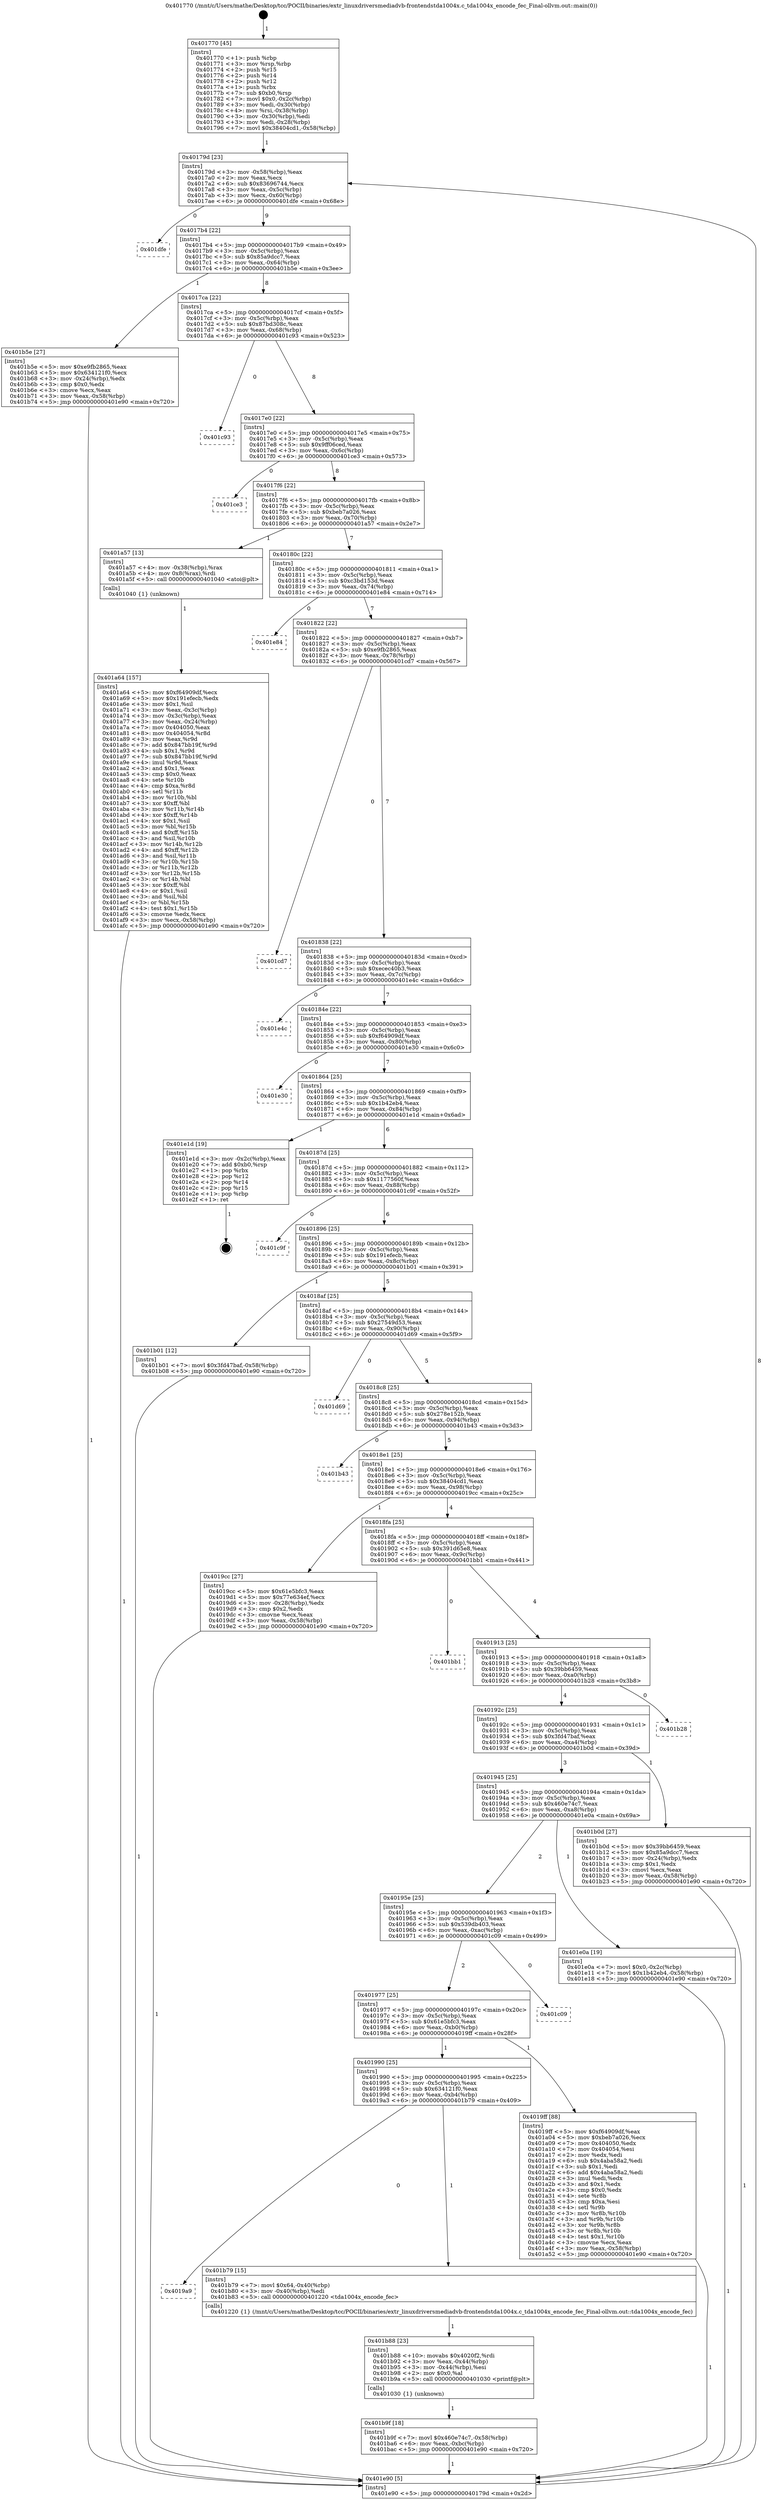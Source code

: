 digraph "0x401770" {
  label = "0x401770 (/mnt/c/Users/mathe/Desktop/tcc/POCII/binaries/extr_linuxdriversmediadvb-frontendstda1004x.c_tda1004x_encode_fec_Final-ollvm.out::main(0))"
  labelloc = "t"
  node[shape=record]

  Entry [label="",width=0.3,height=0.3,shape=circle,fillcolor=black,style=filled]
  "0x40179d" [label="{
     0x40179d [23]\l
     | [instrs]\l
     &nbsp;&nbsp;0x40179d \<+3\>: mov -0x58(%rbp),%eax\l
     &nbsp;&nbsp;0x4017a0 \<+2\>: mov %eax,%ecx\l
     &nbsp;&nbsp;0x4017a2 \<+6\>: sub $0x83696744,%ecx\l
     &nbsp;&nbsp;0x4017a8 \<+3\>: mov %eax,-0x5c(%rbp)\l
     &nbsp;&nbsp;0x4017ab \<+3\>: mov %ecx,-0x60(%rbp)\l
     &nbsp;&nbsp;0x4017ae \<+6\>: je 0000000000401dfe \<main+0x68e\>\l
  }"]
  "0x401dfe" [label="{
     0x401dfe\l
  }", style=dashed]
  "0x4017b4" [label="{
     0x4017b4 [22]\l
     | [instrs]\l
     &nbsp;&nbsp;0x4017b4 \<+5\>: jmp 00000000004017b9 \<main+0x49\>\l
     &nbsp;&nbsp;0x4017b9 \<+3\>: mov -0x5c(%rbp),%eax\l
     &nbsp;&nbsp;0x4017bc \<+5\>: sub $0x85a9dcc7,%eax\l
     &nbsp;&nbsp;0x4017c1 \<+3\>: mov %eax,-0x64(%rbp)\l
     &nbsp;&nbsp;0x4017c4 \<+6\>: je 0000000000401b5e \<main+0x3ee\>\l
  }"]
  Exit [label="",width=0.3,height=0.3,shape=circle,fillcolor=black,style=filled,peripheries=2]
  "0x401b5e" [label="{
     0x401b5e [27]\l
     | [instrs]\l
     &nbsp;&nbsp;0x401b5e \<+5\>: mov $0xe9fb2865,%eax\l
     &nbsp;&nbsp;0x401b63 \<+5\>: mov $0x634121f0,%ecx\l
     &nbsp;&nbsp;0x401b68 \<+3\>: mov -0x24(%rbp),%edx\l
     &nbsp;&nbsp;0x401b6b \<+3\>: cmp $0x0,%edx\l
     &nbsp;&nbsp;0x401b6e \<+3\>: cmove %ecx,%eax\l
     &nbsp;&nbsp;0x401b71 \<+3\>: mov %eax,-0x58(%rbp)\l
     &nbsp;&nbsp;0x401b74 \<+5\>: jmp 0000000000401e90 \<main+0x720\>\l
  }"]
  "0x4017ca" [label="{
     0x4017ca [22]\l
     | [instrs]\l
     &nbsp;&nbsp;0x4017ca \<+5\>: jmp 00000000004017cf \<main+0x5f\>\l
     &nbsp;&nbsp;0x4017cf \<+3\>: mov -0x5c(%rbp),%eax\l
     &nbsp;&nbsp;0x4017d2 \<+5\>: sub $0x87bd308c,%eax\l
     &nbsp;&nbsp;0x4017d7 \<+3\>: mov %eax,-0x68(%rbp)\l
     &nbsp;&nbsp;0x4017da \<+6\>: je 0000000000401c93 \<main+0x523\>\l
  }"]
  "0x401b9f" [label="{
     0x401b9f [18]\l
     | [instrs]\l
     &nbsp;&nbsp;0x401b9f \<+7\>: movl $0x460e74c7,-0x58(%rbp)\l
     &nbsp;&nbsp;0x401ba6 \<+6\>: mov %eax,-0xbc(%rbp)\l
     &nbsp;&nbsp;0x401bac \<+5\>: jmp 0000000000401e90 \<main+0x720\>\l
  }"]
  "0x401c93" [label="{
     0x401c93\l
  }", style=dashed]
  "0x4017e0" [label="{
     0x4017e0 [22]\l
     | [instrs]\l
     &nbsp;&nbsp;0x4017e0 \<+5\>: jmp 00000000004017e5 \<main+0x75\>\l
     &nbsp;&nbsp;0x4017e5 \<+3\>: mov -0x5c(%rbp),%eax\l
     &nbsp;&nbsp;0x4017e8 \<+5\>: sub $0x9ff06ced,%eax\l
     &nbsp;&nbsp;0x4017ed \<+3\>: mov %eax,-0x6c(%rbp)\l
     &nbsp;&nbsp;0x4017f0 \<+6\>: je 0000000000401ce3 \<main+0x573\>\l
  }"]
  "0x401b88" [label="{
     0x401b88 [23]\l
     | [instrs]\l
     &nbsp;&nbsp;0x401b88 \<+10\>: movabs $0x4020f2,%rdi\l
     &nbsp;&nbsp;0x401b92 \<+3\>: mov %eax,-0x44(%rbp)\l
     &nbsp;&nbsp;0x401b95 \<+3\>: mov -0x44(%rbp),%esi\l
     &nbsp;&nbsp;0x401b98 \<+2\>: mov $0x0,%al\l
     &nbsp;&nbsp;0x401b9a \<+5\>: call 0000000000401030 \<printf@plt\>\l
     | [calls]\l
     &nbsp;&nbsp;0x401030 \{1\} (unknown)\l
  }"]
  "0x401ce3" [label="{
     0x401ce3\l
  }", style=dashed]
  "0x4017f6" [label="{
     0x4017f6 [22]\l
     | [instrs]\l
     &nbsp;&nbsp;0x4017f6 \<+5\>: jmp 00000000004017fb \<main+0x8b\>\l
     &nbsp;&nbsp;0x4017fb \<+3\>: mov -0x5c(%rbp),%eax\l
     &nbsp;&nbsp;0x4017fe \<+5\>: sub $0xbeb7a026,%eax\l
     &nbsp;&nbsp;0x401803 \<+3\>: mov %eax,-0x70(%rbp)\l
     &nbsp;&nbsp;0x401806 \<+6\>: je 0000000000401a57 \<main+0x2e7\>\l
  }"]
  "0x4019a9" [label="{
     0x4019a9\l
  }", style=dashed]
  "0x401a57" [label="{
     0x401a57 [13]\l
     | [instrs]\l
     &nbsp;&nbsp;0x401a57 \<+4\>: mov -0x38(%rbp),%rax\l
     &nbsp;&nbsp;0x401a5b \<+4\>: mov 0x8(%rax),%rdi\l
     &nbsp;&nbsp;0x401a5f \<+5\>: call 0000000000401040 \<atoi@plt\>\l
     | [calls]\l
     &nbsp;&nbsp;0x401040 \{1\} (unknown)\l
  }"]
  "0x40180c" [label="{
     0x40180c [22]\l
     | [instrs]\l
     &nbsp;&nbsp;0x40180c \<+5\>: jmp 0000000000401811 \<main+0xa1\>\l
     &nbsp;&nbsp;0x401811 \<+3\>: mov -0x5c(%rbp),%eax\l
     &nbsp;&nbsp;0x401814 \<+5\>: sub $0xc3bd153d,%eax\l
     &nbsp;&nbsp;0x401819 \<+3\>: mov %eax,-0x74(%rbp)\l
     &nbsp;&nbsp;0x40181c \<+6\>: je 0000000000401e84 \<main+0x714\>\l
  }"]
  "0x401b79" [label="{
     0x401b79 [15]\l
     | [instrs]\l
     &nbsp;&nbsp;0x401b79 \<+7\>: movl $0x64,-0x40(%rbp)\l
     &nbsp;&nbsp;0x401b80 \<+3\>: mov -0x40(%rbp),%edi\l
     &nbsp;&nbsp;0x401b83 \<+5\>: call 0000000000401220 \<tda1004x_encode_fec\>\l
     | [calls]\l
     &nbsp;&nbsp;0x401220 \{1\} (/mnt/c/Users/mathe/Desktop/tcc/POCII/binaries/extr_linuxdriversmediadvb-frontendstda1004x.c_tda1004x_encode_fec_Final-ollvm.out::tda1004x_encode_fec)\l
  }"]
  "0x401e84" [label="{
     0x401e84\l
  }", style=dashed]
  "0x401822" [label="{
     0x401822 [22]\l
     | [instrs]\l
     &nbsp;&nbsp;0x401822 \<+5\>: jmp 0000000000401827 \<main+0xb7\>\l
     &nbsp;&nbsp;0x401827 \<+3\>: mov -0x5c(%rbp),%eax\l
     &nbsp;&nbsp;0x40182a \<+5\>: sub $0xe9fb2865,%eax\l
     &nbsp;&nbsp;0x40182f \<+3\>: mov %eax,-0x78(%rbp)\l
     &nbsp;&nbsp;0x401832 \<+6\>: je 0000000000401cd7 \<main+0x567\>\l
  }"]
  "0x401a64" [label="{
     0x401a64 [157]\l
     | [instrs]\l
     &nbsp;&nbsp;0x401a64 \<+5\>: mov $0xf64909df,%ecx\l
     &nbsp;&nbsp;0x401a69 \<+5\>: mov $0x191efecb,%edx\l
     &nbsp;&nbsp;0x401a6e \<+3\>: mov $0x1,%sil\l
     &nbsp;&nbsp;0x401a71 \<+3\>: mov %eax,-0x3c(%rbp)\l
     &nbsp;&nbsp;0x401a74 \<+3\>: mov -0x3c(%rbp),%eax\l
     &nbsp;&nbsp;0x401a77 \<+3\>: mov %eax,-0x24(%rbp)\l
     &nbsp;&nbsp;0x401a7a \<+7\>: mov 0x404050,%eax\l
     &nbsp;&nbsp;0x401a81 \<+8\>: mov 0x404054,%r8d\l
     &nbsp;&nbsp;0x401a89 \<+3\>: mov %eax,%r9d\l
     &nbsp;&nbsp;0x401a8c \<+7\>: add $0x847bb19f,%r9d\l
     &nbsp;&nbsp;0x401a93 \<+4\>: sub $0x1,%r9d\l
     &nbsp;&nbsp;0x401a97 \<+7\>: sub $0x847bb19f,%r9d\l
     &nbsp;&nbsp;0x401a9e \<+4\>: imul %r9d,%eax\l
     &nbsp;&nbsp;0x401aa2 \<+3\>: and $0x1,%eax\l
     &nbsp;&nbsp;0x401aa5 \<+3\>: cmp $0x0,%eax\l
     &nbsp;&nbsp;0x401aa8 \<+4\>: sete %r10b\l
     &nbsp;&nbsp;0x401aac \<+4\>: cmp $0xa,%r8d\l
     &nbsp;&nbsp;0x401ab0 \<+4\>: setl %r11b\l
     &nbsp;&nbsp;0x401ab4 \<+3\>: mov %r10b,%bl\l
     &nbsp;&nbsp;0x401ab7 \<+3\>: xor $0xff,%bl\l
     &nbsp;&nbsp;0x401aba \<+3\>: mov %r11b,%r14b\l
     &nbsp;&nbsp;0x401abd \<+4\>: xor $0xff,%r14b\l
     &nbsp;&nbsp;0x401ac1 \<+4\>: xor $0x1,%sil\l
     &nbsp;&nbsp;0x401ac5 \<+3\>: mov %bl,%r15b\l
     &nbsp;&nbsp;0x401ac8 \<+4\>: and $0xff,%r15b\l
     &nbsp;&nbsp;0x401acc \<+3\>: and %sil,%r10b\l
     &nbsp;&nbsp;0x401acf \<+3\>: mov %r14b,%r12b\l
     &nbsp;&nbsp;0x401ad2 \<+4\>: and $0xff,%r12b\l
     &nbsp;&nbsp;0x401ad6 \<+3\>: and %sil,%r11b\l
     &nbsp;&nbsp;0x401ad9 \<+3\>: or %r10b,%r15b\l
     &nbsp;&nbsp;0x401adc \<+3\>: or %r11b,%r12b\l
     &nbsp;&nbsp;0x401adf \<+3\>: xor %r12b,%r15b\l
     &nbsp;&nbsp;0x401ae2 \<+3\>: or %r14b,%bl\l
     &nbsp;&nbsp;0x401ae5 \<+3\>: xor $0xff,%bl\l
     &nbsp;&nbsp;0x401ae8 \<+4\>: or $0x1,%sil\l
     &nbsp;&nbsp;0x401aec \<+3\>: and %sil,%bl\l
     &nbsp;&nbsp;0x401aef \<+3\>: or %bl,%r15b\l
     &nbsp;&nbsp;0x401af2 \<+4\>: test $0x1,%r15b\l
     &nbsp;&nbsp;0x401af6 \<+3\>: cmovne %edx,%ecx\l
     &nbsp;&nbsp;0x401af9 \<+3\>: mov %ecx,-0x58(%rbp)\l
     &nbsp;&nbsp;0x401afc \<+5\>: jmp 0000000000401e90 \<main+0x720\>\l
  }"]
  "0x401cd7" [label="{
     0x401cd7\l
  }", style=dashed]
  "0x401838" [label="{
     0x401838 [22]\l
     | [instrs]\l
     &nbsp;&nbsp;0x401838 \<+5\>: jmp 000000000040183d \<main+0xcd\>\l
     &nbsp;&nbsp;0x40183d \<+3\>: mov -0x5c(%rbp),%eax\l
     &nbsp;&nbsp;0x401840 \<+5\>: sub $0xecec40b3,%eax\l
     &nbsp;&nbsp;0x401845 \<+3\>: mov %eax,-0x7c(%rbp)\l
     &nbsp;&nbsp;0x401848 \<+6\>: je 0000000000401e4c \<main+0x6dc\>\l
  }"]
  "0x401990" [label="{
     0x401990 [25]\l
     | [instrs]\l
     &nbsp;&nbsp;0x401990 \<+5\>: jmp 0000000000401995 \<main+0x225\>\l
     &nbsp;&nbsp;0x401995 \<+3\>: mov -0x5c(%rbp),%eax\l
     &nbsp;&nbsp;0x401998 \<+5\>: sub $0x634121f0,%eax\l
     &nbsp;&nbsp;0x40199d \<+6\>: mov %eax,-0xb4(%rbp)\l
     &nbsp;&nbsp;0x4019a3 \<+6\>: je 0000000000401b79 \<main+0x409\>\l
  }"]
  "0x401e4c" [label="{
     0x401e4c\l
  }", style=dashed]
  "0x40184e" [label="{
     0x40184e [22]\l
     | [instrs]\l
     &nbsp;&nbsp;0x40184e \<+5\>: jmp 0000000000401853 \<main+0xe3\>\l
     &nbsp;&nbsp;0x401853 \<+3\>: mov -0x5c(%rbp),%eax\l
     &nbsp;&nbsp;0x401856 \<+5\>: sub $0xf64909df,%eax\l
     &nbsp;&nbsp;0x40185b \<+3\>: mov %eax,-0x80(%rbp)\l
     &nbsp;&nbsp;0x40185e \<+6\>: je 0000000000401e30 \<main+0x6c0\>\l
  }"]
  "0x4019ff" [label="{
     0x4019ff [88]\l
     | [instrs]\l
     &nbsp;&nbsp;0x4019ff \<+5\>: mov $0xf64909df,%eax\l
     &nbsp;&nbsp;0x401a04 \<+5\>: mov $0xbeb7a026,%ecx\l
     &nbsp;&nbsp;0x401a09 \<+7\>: mov 0x404050,%edx\l
     &nbsp;&nbsp;0x401a10 \<+7\>: mov 0x404054,%esi\l
     &nbsp;&nbsp;0x401a17 \<+2\>: mov %edx,%edi\l
     &nbsp;&nbsp;0x401a19 \<+6\>: sub $0x4aba58a2,%edi\l
     &nbsp;&nbsp;0x401a1f \<+3\>: sub $0x1,%edi\l
     &nbsp;&nbsp;0x401a22 \<+6\>: add $0x4aba58a2,%edi\l
     &nbsp;&nbsp;0x401a28 \<+3\>: imul %edi,%edx\l
     &nbsp;&nbsp;0x401a2b \<+3\>: and $0x1,%edx\l
     &nbsp;&nbsp;0x401a2e \<+3\>: cmp $0x0,%edx\l
     &nbsp;&nbsp;0x401a31 \<+4\>: sete %r8b\l
     &nbsp;&nbsp;0x401a35 \<+3\>: cmp $0xa,%esi\l
     &nbsp;&nbsp;0x401a38 \<+4\>: setl %r9b\l
     &nbsp;&nbsp;0x401a3c \<+3\>: mov %r8b,%r10b\l
     &nbsp;&nbsp;0x401a3f \<+3\>: and %r9b,%r10b\l
     &nbsp;&nbsp;0x401a42 \<+3\>: xor %r9b,%r8b\l
     &nbsp;&nbsp;0x401a45 \<+3\>: or %r8b,%r10b\l
     &nbsp;&nbsp;0x401a48 \<+4\>: test $0x1,%r10b\l
     &nbsp;&nbsp;0x401a4c \<+3\>: cmovne %ecx,%eax\l
     &nbsp;&nbsp;0x401a4f \<+3\>: mov %eax,-0x58(%rbp)\l
     &nbsp;&nbsp;0x401a52 \<+5\>: jmp 0000000000401e90 \<main+0x720\>\l
  }"]
  "0x401e30" [label="{
     0x401e30\l
  }", style=dashed]
  "0x401864" [label="{
     0x401864 [25]\l
     | [instrs]\l
     &nbsp;&nbsp;0x401864 \<+5\>: jmp 0000000000401869 \<main+0xf9\>\l
     &nbsp;&nbsp;0x401869 \<+3\>: mov -0x5c(%rbp),%eax\l
     &nbsp;&nbsp;0x40186c \<+5\>: sub $0x1b42eb4,%eax\l
     &nbsp;&nbsp;0x401871 \<+6\>: mov %eax,-0x84(%rbp)\l
     &nbsp;&nbsp;0x401877 \<+6\>: je 0000000000401e1d \<main+0x6ad\>\l
  }"]
  "0x401977" [label="{
     0x401977 [25]\l
     | [instrs]\l
     &nbsp;&nbsp;0x401977 \<+5\>: jmp 000000000040197c \<main+0x20c\>\l
     &nbsp;&nbsp;0x40197c \<+3\>: mov -0x5c(%rbp),%eax\l
     &nbsp;&nbsp;0x40197f \<+5\>: sub $0x61e5bfc3,%eax\l
     &nbsp;&nbsp;0x401984 \<+6\>: mov %eax,-0xb0(%rbp)\l
     &nbsp;&nbsp;0x40198a \<+6\>: je 00000000004019ff \<main+0x28f\>\l
  }"]
  "0x401e1d" [label="{
     0x401e1d [19]\l
     | [instrs]\l
     &nbsp;&nbsp;0x401e1d \<+3\>: mov -0x2c(%rbp),%eax\l
     &nbsp;&nbsp;0x401e20 \<+7\>: add $0xb0,%rsp\l
     &nbsp;&nbsp;0x401e27 \<+1\>: pop %rbx\l
     &nbsp;&nbsp;0x401e28 \<+2\>: pop %r12\l
     &nbsp;&nbsp;0x401e2a \<+2\>: pop %r14\l
     &nbsp;&nbsp;0x401e2c \<+2\>: pop %r15\l
     &nbsp;&nbsp;0x401e2e \<+1\>: pop %rbp\l
     &nbsp;&nbsp;0x401e2f \<+1\>: ret\l
  }"]
  "0x40187d" [label="{
     0x40187d [25]\l
     | [instrs]\l
     &nbsp;&nbsp;0x40187d \<+5\>: jmp 0000000000401882 \<main+0x112\>\l
     &nbsp;&nbsp;0x401882 \<+3\>: mov -0x5c(%rbp),%eax\l
     &nbsp;&nbsp;0x401885 \<+5\>: sub $0x1177560f,%eax\l
     &nbsp;&nbsp;0x40188a \<+6\>: mov %eax,-0x88(%rbp)\l
     &nbsp;&nbsp;0x401890 \<+6\>: je 0000000000401c9f \<main+0x52f\>\l
  }"]
  "0x401c09" [label="{
     0x401c09\l
  }", style=dashed]
  "0x401c9f" [label="{
     0x401c9f\l
  }", style=dashed]
  "0x401896" [label="{
     0x401896 [25]\l
     | [instrs]\l
     &nbsp;&nbsp;0x401896 \<+5\>: jmp 000000000040189b \<main+0x12b\>\l
     &nbsp;&nbsp;0x40189b \<+3\>: mov -0x5c(%rbp),%eax\l
     &nbsp;&nbsp;0x40189e \<+5\>: sub $0x191efecb,%eax\l
     &nbsp;&nbsp;0x4018a3 \<+6\>: mov %eax,-0x8c(%rbp)\l
     &nbsp;&nbsp;0x4018a9 \<+6\>: je 0000000000401b01 \<main+0x391\>\l
  }"]
  "0x40195e" [label="{
     0x40195e [25]\l
     | [instrs]\l
     &nbsp;&nbsp;0x40195e \<+5\>: jmp 0000000000401963 \<main+0x1f3\>\l
     &nbsp;&nbsp;0x401963 \<+3\>: mov -0x5c(%rbp),%eax\l
     &nbsp;&nbsp;0x401966 \<+5\>: sub $0x539db403,%eax\l
     &nbsp;&nbsp;0x40196b \<+6\>: mov %eax,-0xac(%rbp)\l
     &nbsp;&nbsp;0x401971 \<+6\>: je 0000000000401c09 \<main+0x499\>\l
  }"]
  "0x401b01" [label="{
     0x401b01 [12]\l
     | [instrs]\l
     &nbsp;&nbsp;0x401b01 \<+7\>: movl $0x3fd47baf,-0x58(%rbp)\l
     &nbsp;&nbsp;0x401b08 \<+5\>: jmp 0000000000401e90 \<main+0x720\>\l
  }"]
  "0x4018af" [label="{
     0x4018af [25]\l
     | [instrs]\l
     &nbsp;&nbsp;0x4018af \<+5\>: jmp 00000000004018b4 \<main+0x144\>\l
     &nbsp;&nbsp;0x4018b4 \<+3\>: mov -0x5c(%rbp),%eax\l
     &nbsp;&nbsp;0x4018b7 \<+5\>: sub $0x27549d53,%eax\l
     &nbsp;&nbsp;0x4018bc \<+6\>: mov %eax,-0x90(%rbp)\l
     &nbsp;&nbsp;0x4018c2 \<+6\>: je 0000000000401d69 \<main+0x5f9\>\l
  }"]
  "0x401e0a" [label="{
     0x401e0a [19]\l
     | [instrs]\l
     &nbsp;&nbsp;0x401e0a \<+7\>: movl $0x0,-0x2c(%rbp)\l
     &nbsp;&nbsp;0x401e11 \<+7\>: movl $0x1b42eb4,-0x58(%rbp)\l
     &nbsp;&nbsp;0x401e18 \<+5\>: jmp 0000000000401e90 \<main+0x720\>\l
  }"]
  "0x401d69" [label="{
     0x401d69\l
  }", style=dashed]
  "0x4018c8" [label="{
     0x4018c8 [25]\l
     | [instrs]\l
     &nbsp;&nbsp;0x4018c8 \<+5\>: jmp 00000000004018cd \<main+0x15d\>\l
     &nbsp;&nbsp;0x4018cd \<+3\>: mov -0x5c(%rbp),%eax\l
     &nbsp;&nbsp;0x4018d0 \<+5\>: sub $0x278e152b,%eax\l
     &nbsp;&nbsp;0x4018d5 \<+6\>: mov %eax,-0x94(%rbp)\l
     &nbsp;&nbsp;0x4018db \<+6\>: je 0000000000401b43 \<main+0x3d3\>\l
  }"]
  "0x401945" [label="{
     0x401945 [25]\l
     | [instrs]\l
     &nbsp;&nbsp;0x401945 \<+5\>: jmp 000000000040194a \<main+0x1da\>\l
     &nbsp;&nbsp;0x40194a \<+3\>: mov -0x5c(%rbp),%eax\l
     &nbsp;&nbsp;0x40194d \<+5\>: sub $0x460e74c7,%eax\l
     &nbsp;&nbsp;0x401952 \<+6\>: mov %eax,-0xa8(%rbp)\l
     &nbsp;&nbsp;0x401958 \<+6\>: je 0000000000401e0a \<main+0x69a\>\l
  }"]
  "0x401b43" [label="{
     0x401b43\l
  }", style=dashed]
  "0x4018e1" [label="{
     0x4018e1 [25]\l
     | [instrs]\l
     &nbsp;&nbsp;0x4018e1 \<+5\>: jmp 00000000004018e6 \<main+0x176\>\l
     &nbsp;&nbsp;0x4018e6 \<+3\>: mov -0x5c(%rbp),%eax\l
     &nbsp;&nbsp;0x4018e9 \<+5\>: sub $0x38404cd1,%eax\l
     &nbsp;&nbsp;0x4018ee \<+6\>: mov %eax,-0x98(%rbp)\l
     &nbsp;&nbsp;0x4018f4 \<+6\>: je 00000000004019cc \<main+0x25c\>\l
  }"]
  "0x401b0d" [label="{
     0x401b0d [27]\l
     | [instrs]\l
     &nbsp;&nbsp;0x401b0d \<+5\>: mov $0x39bb6459,%eax\l
     &nbsp;&nbsp;0x401b12 \<+5\>: mov $0x85a9dcc7,%ecx\l
     &nbsp;&nbsp;0x401b17 \<+3\>: mov -0x24(%rbp),%edx\l
     &nbsp;&nbsp;0x401b1a \<+3\>: cmp $0x1,%edx\l
     &nbsp;&nbsp;0x401b1d \<+3\>: cmovl %ecx,%eax\l
     &nbsp;&nbsp;0x401b20 \<+3\>: mov %eax,-0x58(%rbp)\l
     &nbsp;&nbsp;0x401b23 \<+5\>: jmp 0000000000401e90 \<main+0x720\>\l
  }"]
  "0x4019cc" [label="{
     0x4019cc [27]\l
     | [instrs]\l
     &nbsp;&nbsp;0x4019cc \<+5\>: mov $0x61e5bfc3,%eax\l
     &nbsp;&nbsp;0x4019d1 \<+5\>: mov $0x77e634ef,%ecx\l
     &nbsp;&nbsp;0x4019d6 \<+3\>: mov -0x28(%rbp),%edx\l
     &nbsp;&nbsp;0x4019d9 \<+3\>: cmp $0x2,%edx\l
     &nbsp;&nbsp;0x4019dc \<+3\>: cmovne %ecx,%eax\l
     &nbsp;&nbsp;0x4019df \<+3\>: mov %eax,-0x58(%rbp)\l
     &nbsp;&nbsp;0x4019e2 \<+5\>: jmp 0000000000401e90 \<main+0x720\>\l
  }"]
  "0x4018fa" [label="{
     0x4018fa [25]\l
     | [instrs]\l
     &nbsp;&nbsp;0x4018fa \<+5\>: jmp 00000000004018ff \<main+0x18f\>\l
     &nbsp;&nbsp;0x4018ff \<+3\>: mov -0x5c(%rbp),%eax\l
     &nbsp;&nbsp;0x401902 \<+5\>: sub $0x391d65e8,%eax\l
     &nbsp;&nbsp;0x401907 \<+6\>: mov %eax,-0x9c(%rbp)\l
     &nbsp;&nbsp;0x40190d \<+6\>: je 0000000000401bb1 \<main+0x441\>\l
  }"]
  "0x401e90" [label="{
     0x401e90 [5]\l
     | [instrs]\l
     &nbsp;&nbsp;0x401e90 \<+5\>: jmp 000000000040179d \<main+0x2d\>\l
  }"]
  "0x401770" [label="{
     0x401770 [45]\l
     | [instrs]\l
     &nbsp;&nbsp;0x401770 \<+1\>: push %rbp\l
     &nbsp;&nbsp;0x401771 \<+3\>: mov %rsp,%rbp\l
     &nbsp;&nbsp;0x401774 \<+2\>: push %r15\l
     &nbsp;&nbsp;0x401776 \<+2\>: push %r14\l
     &nbsp;&nbsp;0x401778 \<+2\>: push %r12\l
     &nbsp;&nbsp;0x40177a \<+1\>: push %rbx\l
     &nbsp;&nbsp;0x40177b \<+7\>: sub $0xb0,%rsp\l
     &nbsp;&nbsp;0x401782 \<+7\>: movl $0x0,-0x2c(%rbp)\l
     &nbsp;&nbsp;0x401789 \<+3\>: mov %edi,-0x30(%rbp)\l
     &nbsp;&nbsp;0x40178c \<+4\>: mov %rsi,-0x38(%rbp)\l
     &nbsp;&nbsp;0x401790 \<+3\>: mov -0x30(%rbp),%edi\l
     &nbsp;&nbsp;0x401793 \<+3\>: mov %edi,-0x28(%rbp)\l
     &nbsp;&nbsp;0x401796 \<+7\>: movl $0x38404cd1,-0x58(%rbp)\l
  }"]
  "0x40192c" [label="{
     0x40192c [25]\l
     | [instrs]\l
     &nbsp;&nbsp;0x40192c \<+5\>: jmp 0000000000401931 \<main+0x1c1\>\l
     &nbsp;&nbsp;0x401931 \<+3\>: mov -0x5c(%rbp),%eax\l
     &nbsp;&nbsp;0x401934 \<+5\>: sub $0x3fd47baf,%eax\l
     &nbsp;&nbsp;0x401939 \<+6\>: mov %eax,-0xa4(%rbp)\l
     &nbsp;&nbsp;0x40193f \<+6\>: je 0000000000401b0d \<main+0x39d\>\l
  }"]
  "0x401bb1" [label="{
     0x401bb1\l
  }", style=dashed]
  "0x401913" [label="{
     0x401913 [25]\l
     | [instrs]\l
     &nbsp;&nbsp;0x401913 \<+5\>: jmp 0000000000401918 \<main+0x1a8\>\l
     &nbsp;&nbsp;0x401918 \<+3\>: mov -0x5c(%rbp),%eax\l
     &nbsp;&nbsp;0x40191b \<+5\>: sub $0x39bb6459,%eax\l
     &nbsp;&nbsp;0x401920 \<+6\>: mov %eax,-0xa0(%rbp)\l
     &nbsp;&nbsp;0x401926 \<+6\>: je 0000000000401b28 \<main+0x3b8\>\l
  }"]
  "0x401b28" [label="{
     0x401b28\l
  }", style=dashed]
  Entry -> "0x401770" [label=" 1"]
  "0x40179d" -> "0x401dfe" [label=" 0"]
  "0x40179d" -> "0x4017b4" [label=" 9"]
  "0x401e1d" -> Exit [label=" 1"]
  "0x4017b4" -> "0x401b5e" [label=" 1"]
  "0x4017b4" -> "0x4017ca" [label=" 8"]
  "0x401e0a" -> "0x401e90" [label=" 1"]
  "0x4017ca" -> "0x401c93" [label=" 0"]
  "0x4017ca" -> "0x4017e0" [label=" 8"]
  "0x401b9f" -> "0x401e90" [label=" 1"]
  "0x4017e0" -> "0x401ce3" [label=" 0"]
  "0x4017e0" -> "0x4017f6" [label=" 8"]
  "0x401b88" -> "0x401b9f" [label=" 1"]
  "0x4017f6" -> "0x401a57" [label=" 1"]
  "0x4017f6" -> "0x40180c" [label=" 7"]
  "0x401b79" -> "0x401b88" [label=" 1"]
  "0x40180c" -> "0x401e84" [label=" 0"]
  "0x40180c" -> "0x401822" [label=" 7"]
  "0x401990" -> "0x4019a9" [label=" 0"]
  "0x401822" -> "0x401cd7" [label=" 0"]
  "0x401822" -> "0x401838" [label=" 7"]
  "0x401990" -> "0x401b79" [label=" 1"]
  "0x401838" -> "0x401e4c" [label=" 0"]
  "0x401838" -> "0x40184e" [label=" 7"]
  "0x401b5e" -> "0x401e90" [label=" 1"]
  "0x40184e" -> "0x401e30" [label=" 0"]
  "0x40184e" -> "0x401864" [label=" 7"]
  "0x401b0d" -> "0x401e90" [label=" 1"]
  "0x401864" -> "0x401e1d" [label=" 1"]
  "0x401864" -> "0x40187d" [label=" 6"]
  "0x401a64" -> "0x401e90" [label=" 1"]
  "0x40187d" -> "0x401c9f" [label=" 0"]
  "0x40187d" -> "0x401896" [label=" 6"]
  "0x401a57" -> "0x401a64" [label=" 1"]
  "0x401896" -> "0x401b01" [label=" 1"]
  "0x401896" -> "0x4018af" [label=" 5"]
  "0x401977" -> "0x401990" [label=" 1"]
  "0x4018af" -> "0x401d69" [label=" 0"]
  "0x4018af" -> "0x4018c8" [label=" 5"]
  "0x401977" -> "0x4019ff" [label=" 1"]
  "0x4018c8" -> "0x401b43" [label=" 0"]
  "0x4018c8" -> "0x4018e1" [label=" 5"]
  "0x40195e" -> "0x401977" [label=" 2"]
  "0x4018e1" -> "0x4019cc" [label=" 1"]
  "0x4018e1" -> "0x4018fa" [label=" 4"]
  "0x4019cc" -> "0x401e90" [label=" 1"]
  "0x401770" -> "0x40179d" [label=" 1"]
  "0x401e90" -> "0x40179d" [label=" 8"]
  "0x40195e" -> "0x401c09" [label=" 0"]
  "0x4018fa" -> "0x401bb1" [label=" 0"]
  "0x4018fa" -> "0x401913" [label=" 4"]
  "0x401945" -> "0x40195e" [label=" 2"]
  "0x401913" -> "0x401b28" [label=" 0"]
  "0x401913" -> "0x40192c" [label=" 4"]
  "0x4019ff" -> "0x401e90" [label=" 1"]
  "0x40192c" -> "0x401b0d" [label=" 1"]
  "0x40192c" -> "0x401945" [label=" 3"]
  "0x401b01" -> "0x401e90" [label=" 1"]
  "0x401945" -> "0x401e0a" [label=" 1"]
}
